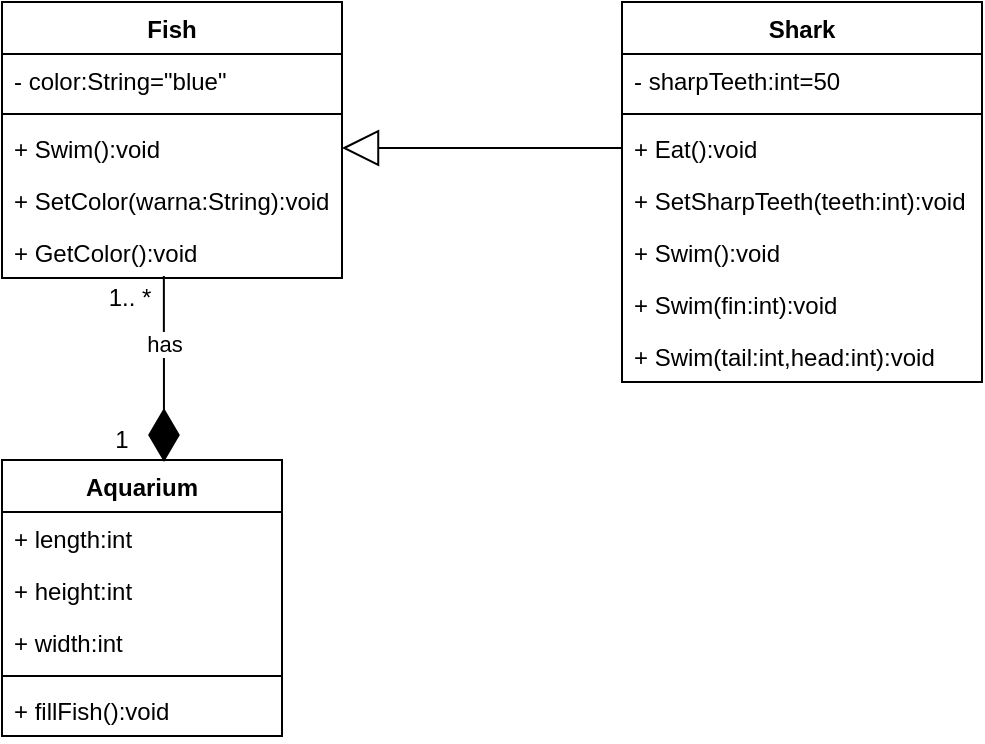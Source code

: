 <mxfile version="13.8.0" type="github">
  <diagram id="C5RBs43oDa-KdzZeNtuy" name="Page-1">
    <mxGraphModel dx="862" dy="490" grid="1" gridSize="10" guides="1" tooltips="1" connect="1" arrows="1" fold="1" page="1" pageScale="1" pageWidth="827" pageHeight="1169" math="0" shadow="0">
      <root>
        <mxCell id="WIyWlLk6GJQsqaUBKTNV-0" />
        <mxCell id="WIyWlLk6GJQsqaUBKTNV-1" parent="WIyWlLk6GJQsqaUBKTNV-0" />
        <mxCell id="4NhPhshrne9JapNcSRJT-0" value="Fish" style="swimlane;fontStyle=1;childLayout=stackLayout;horizontal=1;startSize=26;fillColor=none;horizontalStack=0;resizeParent=1;resizeParentMax=0;resizeLast=0;collapsible=1;marginBottom=0;" vertex="1" parent="WIyWlLk6GJQsqaUBKTNV-1">
          <mxGeometry x="200" y="60" width="170" height="138" as="geometry" />
        </mxCell>
        <mxCell id="4NhPhshrne9JapNcSRJT-1" value="- color:String=&quot;blue&quot;" style="text;strokeColor=none;fillColor=none;align=left;verticalAlign=top;spacingLeft=4;spacingRight=4;overflow=hidden;rotatable=0;points=[[0,0.5],[1,0.5]];portConstraint=eastwest;" vertex="1" parent="4NhPhshrne9JapNcSRJT-0">
          <mxGeometry y="26" width="170" height="26" as="geometry" />
        </mxCell>
        <mxCell id="4NhPhshrne9JapNcSRJT-2" value="" style="line;strokeWidth=1;fillColor=none;align=left;verticalAlign=middle;spacingTop=-1;spacingLeft=3;spacingRight=3;rotatable=0;labelPosition=right;points=[];portConstraint=eastwest;" vertex="1" parent="4NhPhshrne9JapNcSRJT-0">
          <mxGeometry y="52" width="170" height="8" as="geometry" />
        </mxCell>
        <mxCell id="4NhPhshrne9JapNcSRJT-3" value="+ Swim():void" style="text;strokeColor=none;fillColor=none;align=left;verticalAlign=top;spacingLeft=4;spacingRight=4;overflow=hidden;rotatable=0;points=[[0,0.5],[1,0.5]];portConstraint=eastwest;" vertex="1" parent="4NhPhshrne9JapNcSRJT-0">
          <mxGeometry y="60" width="170" height="26" as="geometry" />
        </mxCell>
        <mxCell id="4NhPhshrne9JapNcSRJT-4" value="+ SetColor(warna:String):void" style="text;strokeColor=none;fillColor=none;align=left;verticalAlign=top;spacingLeft=4;spacingRight=4;overflow=hidden;rotatable=0;points=[[0,0.5],[1,0.5]];portConstraint=eastwest;" vertex="1" parent="4NhPhshrne9JapNcSRJT-0">
          <mxGeometry y="86" width="170" height="26" as="geometry" />
        </mxCell>
        <mxCell id="4NhPhshrne9JapNcSRJT-5" value="+ GetColor():void" style="text;strokeColor=none;fillColor=none;align=left;verticalAlign=top;spacingLeft=4;spacingRight=4;overflow=hidden;rotatable=0;points=[[0,0.5],[1,0.5]];portConstraint=eastwest;" vertex="1" parent="4NhPhshrne9JapNcSRJT-0">
          <mxGeometry y="112" width="170" height="26" as="geometry" />
        </mxCell>
        <mxCell id="4NhPhshrne9JapNcSRJT-6" value="Aquarium" style="swimlane;fontStyle=1;childLayout=stackLayout;horizontal=1;startSize=26;fillColor=none;horizontalStack=0;resizeParent=1;resizeParentMax=0;resizeLast=0;collapsible=1;marginBottom=0;" vertex="1" parent="WIyWlLk6GJQsqaUBKTNV-1">
          <mxGeometry x="200" y="289" width="140" height="138" as="geometry" />
        </mxCell>
        <mxCell id="4NhPhshrne9JapNcSRJT-7" value="+ length:int" style="text;strokeColor=none;fillColor=none;align=left;verticalAlign=top;spacingLeft=4;spacingRight=4;overflow=hidden;rotatable=0;points=[[0,0.5],[1,0.5]];portConstraint=eastwest;" vertex="1" parent="4NhPhshrne9JapNcSRJT-6">
          <mxGeometry y="26" width="140" height="26" as="geometry" />
        </mxCell>
        <mxCell id="4NhPhshrne9JapNcSRJT-8" value="+ height:int" style="text;strokeColor=none;fillColor=none;align=left;verticalAlign=top;spacingLeft=4;spacingRight=4;overflow=hidden;rotatable=0;points=[[0,0.5],[1,0.5]];portConstraint=eastwest;" vertex="1" parent="4NhPhshrne9JapNcSRJT-6">
          <mxGeometry y="52" width="140" height="26" as="geometry" />
        </mxCell>
        <mxCell id="4NhPhshrne9JapNcSRJT-9" value="+ width:int" style="text;strokeColor=none;fillColor=none;align=left;verticalAlign=top;spacingLeft=4;spacingRight=4;overflow=hidden;rotatable=0;points=[[0,0.5],[1,0.5]];portConstraint=eastwest;" vertex="1" parent="4NhPhshrne9JapNcSRJT-6">
          <mxGeometry y="78" width="140" height="26" as="geometry" />
        </mxCell>
        <mxCell id="4NhPhshrne9JapNcSRJT-10" value="" style="line;strokeWidth=1;fillColor=none;align=left;verticalAlign=middle;spacingTop=-1;spacingLeft=3;spacingRight=3;rotatable=0;labelPosition=right;points=[];portConstraint=eastwest;" vertex="1" parent="4NhPhshrne9JapNcSRJT-6">
          <mxGeometry y="104" width="140" height="8" as="geometry" />
        </mxCell>
        <mxCell id="4NhPhshrne9JapNcSRJT-11" value="+ fillFish():void" style="text;strokeColor=none;fillColor=none;align=left;verticalAlign=top;spacingLeft=4;spacingRight=4;overflow=hidden;rotatable=0;points=[[0,0.5],[1,0.5]];portConstraint=eastwest;" vertex="1" parent="4NhPhshrne9JapNcSRJT-6">
          <mxGeometry y="112" width="140" height="26" as="geometry" />
        </mxCell>
        <mxCell id="4NhPhshrne9JapNcSRJT-12" value="Shark" style="swimlane;fontStyle=1;childLayout=stackLayout;horizontal=1;startSize=26;fillColor=none;horizontalStack=0;resizeParent=1;resizeParentMax=0;resizeLast=0;collapsible=1;marginBottom=0;" vertex="1" parent="WIyWlLk6GJQsqaUBKTNV-1">
          <mxGeometry x="510" y="60" width="180" height="190" as="geometry" />
        </mxCell>
        <mxCell id="4NhPhshrne9JapNcSRJT-13" value="- sharpTeeth:int=50" style="text;strokeColor=none;fillColor=none;align=left;verticalAlign=top;spacingLeft=4;spacingRight=4;overflow=hidden;rotatable=0;points=[[0,0.5],[1,0.5]];portConstraint=eastwest;" vertex="1" parent="4NhPhshrne9JapNcSRJT-12">
          <mxGeometry y="26" width="180" height="26" as="geometry" />
        </mxCell>
        <mxCell id="4NhPhshrne9JapNcSRJT-14" value="" style="line;strokeWidth=1;fillColor=none;align=left;verticalAlign=middle;spacingTop=-1;spacingLeft=3;spacingRight=3;rotatable=0;labelPosition=right;points=[];portConstraint=eastwest;" vertex="1" parent="4NhPhshrne9JapNcSRJT-12">
          <mxGeometry y="52" width="180" height="8" as="geometry" />
        </mxCell>
        <mxCell id="4NhPhshrne9JapNcSRJT-15" value="+ Eat():void" style="text;strokeColor=none;fillColor=none;align=left;verticalAlign=top;spacingLeft=4;spacingRight=4;overflow=hidden;rotatable=0;points=[[0,0.5],[1,0.5]];portConstraint=eastwest;" vertex="1" parent="4NhPhshrne9JapNcSRJT-12">
          <mxGeometry y="60" width="180" height="26" as="geometry" />
        </mxCell>
        <mxCell id="4NhPhshrne9JapNcSRJT-16" value="+ SetSharpTeeth(teeth:int):void" style="text;strokeColor=none;fillColor=none;align=left;verticalAlign=top;spacingLeft=4;spacingRight=4;overflow=hidden;rotatable=0;points=[[0,0.5],[1,0.5]];portConstraint=eastwest;" vertex="1" parent="4NhPhshrne9JapNcSRJT-12">
          <mxGeometry y="86" width="180" height="26" as="geometry" />
        </mxCell>
        <mxCell id="4NhPhshrne9JapNcSRJT-17" value="+ Swim():void" style="text;strokeColor=none;fillColor=none;align=left;verticalAlign=top;spacingLeft=4;spacingRight=4;overflow=hidden;rotatable=0;points=[[0,0.5],[1,0.5]];portConstraint=eastwest;" vertex="1" parent="4NhPhshrne9JapNcSRJT-12">
          <mxGeometry y="112" width="180" height="26" as="geometry" />
        </mxCell>
        <mxCell id="4NhPhshrne9JapNcSRJT-18" value="+ Swim(fin:int):void" style="text;strokeColor=none;fillColor=none;align=left;verticalAlign=top;spacingLeft=4;spacingRight=4;overflow=hidden;rotatable=0;points=[[0,0.5],[1,0.5]];portConstraint=eastwest;" vertex="1" parent="4NhPhshrne9JapNcSRJT-12">
          <mxGeometry y="138" width="180" height="26" as="geometry" />
        </mxCell>
        <mxCell id="4NhPhshrne9JapNcSRJT-19" value="+ Swim(tail:int,head:int):void" style="text;strokeColor=none;fillColor=none;align=left;verticalAlign=top;spacingLeft=4;spacingRight=4;overflow=hidden;rotatable=0;points=[[0,0.5],[1,0.5]];portConstraint=eastwest;" vertex="1" parent="4NhPhshrne9JapNcSRJT-12">
          <mxGeometry y="164" width="180" height="26" as="geometry" />
        </mxCell>
        <mxCell id="4NhPhshrne9JapNcSRJT-20" value="" style="endArrow=diamondThin;endFill=1;endSize=24;html=1;exitX=0.476;exitY=0.962;exitDx=0;exitDy=0;exitPerimeter=0;" edge="1" parent="WIyWlLk6GJQsqaUBKTNV-1" source="4NhPhshrne9JapNcSRJT-5">
          <mxGeometry width="160" relative="1" as="geometry">
            <mxPoint x="340" y="260" as="sourcePoint" />
            <mxPoint x="281" y="290" as="targetPoint" />
          </mxGeometry>
        </mxCell>
        <mxCell id="4NhPhshrne9JapNcSRJT-21" value="has" style="edgeLabel;html=1;align=center;verticalAlign=middle;resizable=0;points=[];" vertex="1" connectable="0" parent="4NhPhshrne9JapNcSRJT-20">
          <mxGeometry x="-0.268" relative="1" as="geometry">
            <mxPoint as="offset" />
          </mxGeometry>
        </mxCell>
        <mxCell id="4NhPhshrne9JapNcSRJT-22" value="" style="endArrow=block;endSize=16;endFill=0;html=1;entryX=1;entryY=0.5;entryDx=0;entryDy=0;exitX=0;exitY=0.5;exitDx=0;exitDy=0;" edge="1" parent="WIyWlLk6GJQsqaUBKTNV-1" source="4NhPhshrne9JapNcSRJT-15" target="4NhPhshrne9JapNcSRJT-3">
          <mxGeometry width="160" relative="1" as="geometry">
            <mxPoint x="340" y="260" as="sourcePoint" />
            <mxPoint x="500" y="260" as="targetPoint" />
          </mxGeometry>
        </mxCell>
        <mxCell id="4NhPhshrne9JapNcSRJT-23" value="1.. *" style="text;html=1;strokeColor=none;fillColor=none;align=center;verticalAlign=middle;whiteSpace=wrap;rounded=0;" vertex="1" parent="WIyWlLk6GJQsqaUBKTNV-1">
          <mxGeometry x="244" y="198" width="40" height="20" as="geometry" />
        </mxCell>
        <mxCell id="4NhPhshrne9JapNcSRJT-24" value="1" style="text;html=1;strokeColor=none;fillColor=none;align=center;verticalAlign=middle;whiteSpace=wrap;rounded=0;" vertex="1" parent="WIyWlLk6GJQsqaUBKTNV-1">
          <mxGeometry x="240" y="269" width="40" height="20" as="geometry" />
        </mxCell>
      </root>
    </mxGraphModel>
  </diagram>
</mxfile>

